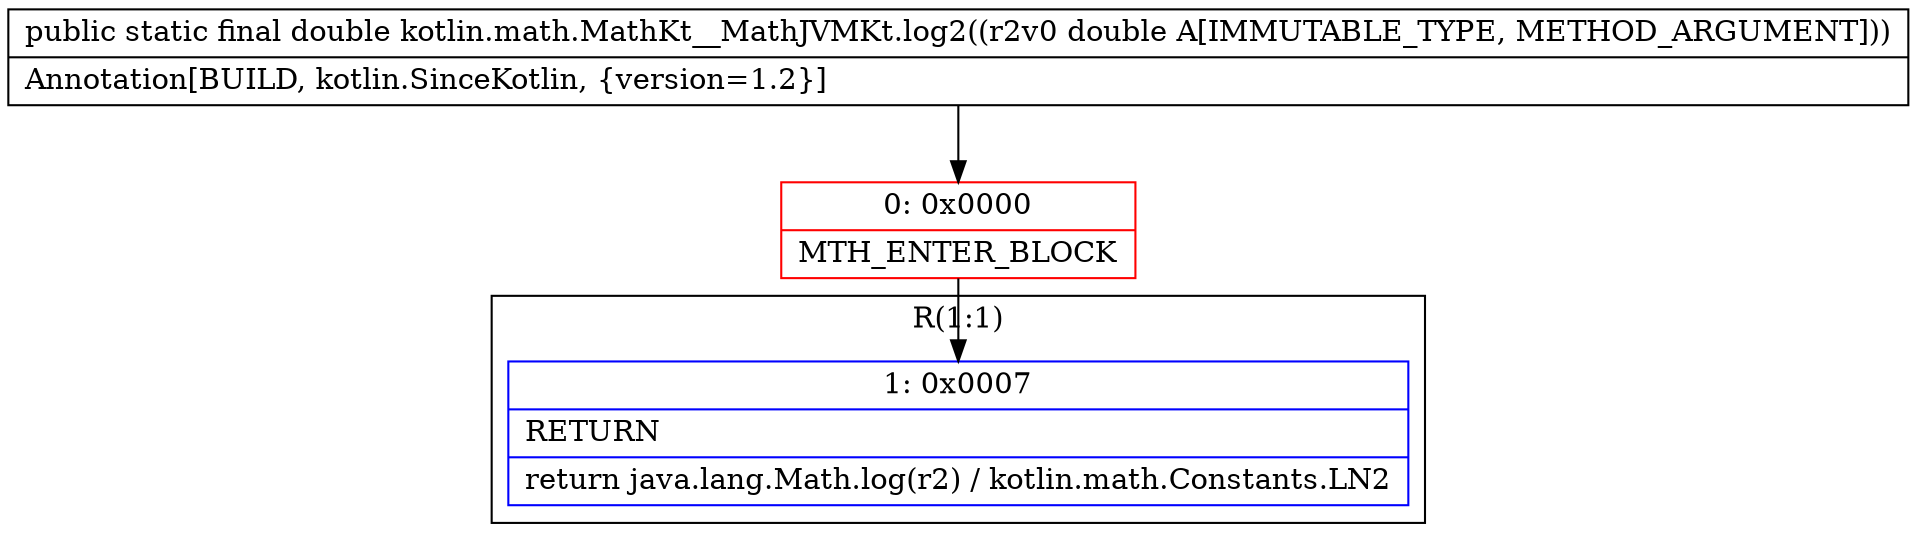 digraph "CFG forkotlin.math.MathKt__MathJVMKt.log2(D)D" {
subgraph cluster_Region_687304805 {
label = "R(1:1)";
node [shape=record,color=blue];
Node_1 [shape=record,label="{1\:\ 0x0007|RETURN\l|return java.lang.Math.log(r2) \/ kotlin.math.Constants.LN2\l}"];
}
Node_0 [shape=record,color=red,label="{0\:\ 0x0000|MTH_ENTER_BLOCK\l}"];
MethodNode[shape=record,label="{public static final double kotlin.math.MathKt__MathJVMKt.log2((r2v0 double A[IMMUTABLE_TYPE, METHOD_ARGUMENT]))  | Annotation[BUILD, kotlin.SinceKotlin, \{version=1.2\}]\l}"];
MethodNode -> Node_0;
Node_0 -> Node_1;
}

